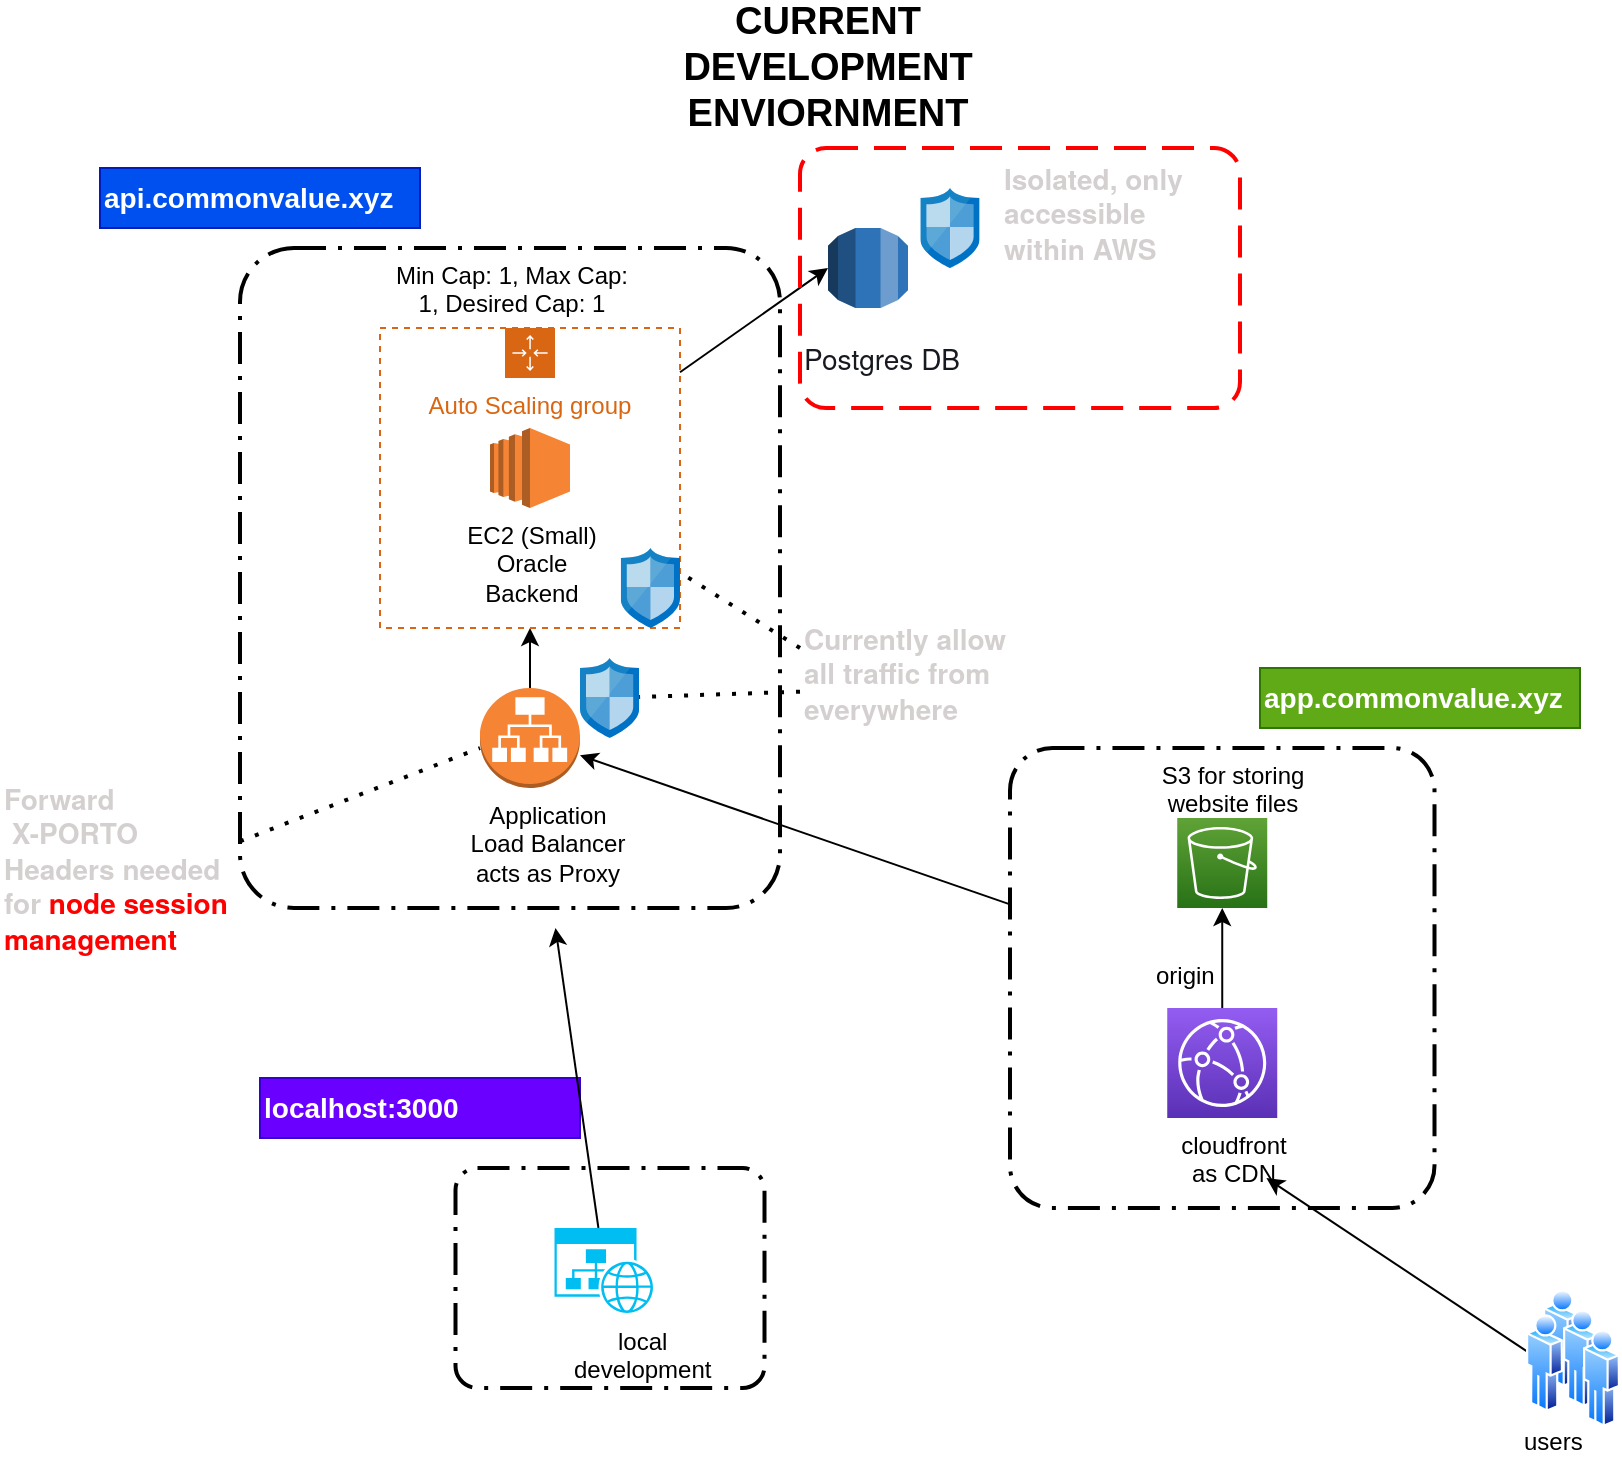 <mxfile>
    <diagram id="vVyquE8tYxF-4F52iKWe" name="Seite-1">
        <mxGraphModel dx="934" dy="569" grid="1" gridSize="10" guides="1" tooltips="1" connect="1" arrows="1" fold="1" page="1" pageScale="1" pageWidth="827" pageHeight="1169" math="0" shadow="0">
            <root>
                <mxCell id="0"/>
                <mxCell id="1" parent="0"/>
                <mxCell id="18" value="" style="rounded=1;arcSize=10;dashed=1;fillColor=none;gradientColor=none;dashPattern=8 3 1 3;strokeWidth=2;" vertex="1" parent="1">
                    <mxGeometry x="505" y="390" width="212.25" height="230" as="geometry"/>
                </mxCell>
                <mxCell id="25" value="" style="rounded=1;arcSize=10;dashed=1;fillColor=none;gradientColor=none;dashPattern=8 3 1 3;strokeWidth=2;" vertex="1" parent="1">
                    <mxGeometry x="120" y="140" width="270" height="330" as="geometry"/>
                </mxCell>
                <mxCell id="3a0hoq5Tp2BSHiIqV7mS-10" value="" style="outlineConnect=0;dashed=0;verticalLabelPosition=bottom;verticalAlign=top;align=center;html=1;shape=mxgraph.aws3.rds;fillColor=#2E73B8;gradientColor=none;" parent="1" vertex="1">
                    <mxGeometry x="414" y="130" width="40" height="40" as="geometry"/>
                </mxCell>
                <mxCell id="2" value="&lt;span style=&quot;color: rgb(22 , 25 , 31) ; font-family: &amp;#34;amazon ember&amp;#34; , &amp;#34;helvetica neue&amp;#34; , &amp;#34;roboto&amp;#34; , &amp;#34;arial&amp;#34; , sans-serif ; font-size: 14px ; font-style: normal ; font-weight: 400 ; letter-spacing: normal ; text-align: left ; text-indent: 0px ; text-transform: none ; word-spacing: 0px ; background-color: rgb(255 , 255 , 255) ; display: inline ; float: none&quot;&gt;Postgres DB&lt;/span&gt;" style="text;whiteSpace=wrap;html=1;" parent="1" vertex="1">
                    <mxGeometry x="400" y="180" width="150" height="30" as="geometry"/>
                </mxCell>
                <mxCell id="3" value="&lt;b&gt;&lt;font style=&quot;font-size: 19px&quot;&gt;CURRENT DEVELOPMENT ENVIORNMENT&lt;/font&gt;&lt;/b&gt;" style="text;html=1;strokeColor=none;fillColor=none;align=center;verticalAlign=middle;whiteSpace=wrap;rounded=0;" parent="1" vertex="1">
                    <mxGeometry x="304" y="20" width="220" height="60" as="geometry"/>
                </mxCell>
                <mxCell id="5" value="" style="sketch=0;points=[[0,0,0],[0.25,0,0],[0.5,0,0],[0.75,0,0],[1,0,0],[0,1,0],[0.25,1,0],[0.5,1,0],[0.75,1,0],[1,1,0],[0,0.25,0],[0,0.5,0],[0,0.75,0],[1,0.25,0],[1,0.5,0],[1,0.75,0]];outlineConnect=0;fontColor=#232F3E;gradientColor=#60A337;gradientDirection=north;fillColor=#277116;strokeColor=#ffffff;dashed=0;verticalLabelPosition=bottom;verticalAlign=top;align=center;html=1;fontSize=12;fontStyle=0;aspect=fixed;shape=mxgraph.aws4.resourceIcon;resIcon=mxgraph.aws4.s3;" parent="1" vertex="1">
                    <mxGeometry x="588.62" y="425" width="45" height="45" as="geometry"/>
                </mxCell>
                <mxCell id="6" value="&lt;div style=&quot;text-align: center;&quot;&gt;S3 for storing website files&lt;br&gt;&lt;/div&gt;" style="text;whiteSpace=wrap;html=1;" parent="1" vertex="1">
                    <mxGeometry x="565" y="390" width="101.38" height="30" as="geometry"/>
                </mxCell>
                <mxCell id="36" style="edgeStyle=none;html=1;entryX=0.5;entryY=1;entryDx=0;entryDy=0;entryPerimeter=0;fontSize=14;" edge="1" parent="1" source="8" target="5">
                    <mxGeometry relative="1" as="geometry"/>
                </mxCell>
                <mxCell id="8" value="" style="sketch=0;points=[[0,0,0],[0.25,0,0],[0.5,0,0],[0.75,0,0],[1,0,0],[0,1,0],[0.25,1,0],[0.5,1,0],[0.75,1,0],[1,1,0],[0,0.25,0],[0,0.5,0],[0,0.75,0],[1,0.25,0],[1,0.5,0],[1,0.75,0]];outlineConnect=0;fontColor=#232F3E;gradientColor=#945DF2;gradientDirection=north;fillColor=#5A30B5;strokeColor=#ffffff;dashed=0;verticalLabelPosition=bottom;verticalAlign=top;align=center;html=1;fontSize=12;fontStyle=0;aspect=fixed;shape=mxgraph.aws4.resourceIcon;resIcon=mxgraph.aws4.cloudfront;" parent="1" vertex="1">
                    <mxGeometry x="583.62" y="520" width="55" height="55" as="geometry"/>
                </mxCell>
                <mxCell id="9" value="&lt;div style=&quot;text-align: center;&quot;&gt;origin&lt;br&gt;&lt;/div&gt;" style="text;whiteSpace=wrap;html=1;" parent="1" vertex="1">
                    <mxGeometry x="576.12" y="490" width="70" height="30" as="geometry"/>
                </mxCell>
                <mxCell id="10" value="&lt;div style=&quot;text-align: center;&quot;&gt;cloudfront as CDN&lt;br&gt;&lt;/div&gt;" style="text;whiteSpace=wrap;html=1;" parent="1" vertex="1">
                    <mxGeometry x="580.69" y="575" width="70" height="30" as="geometry"/>
                </mxCell>
                <mxCell id="16" style="edgeStyle=none;html=1;" edge="1" parent="1" source="11" target="12">
                    <mxGeometry relative="1" as="geometry"/>
                </mxCell>
                <mxCell id="11" value="" style="outlineConnect=0;dashed=0;verticalLabelPosition=bottom;verticalAlign=top;align=center;html=1;shape=mxgraph.aws3.application_load_balancer;fillColor=#F58534;gradientColor=none;" vertex="1" parent="1">
                    <mxGeometry x="240" y="360" width="50" height="50" as="geometry"/>
                </mxCell>
                <mxCell id="26" style="edgeStyle=none;html=1;entryX=0;entryY=0.5;entryDx=0;entryDy=0;entryPerimeter=0;fontSize=14;" edge="1" parent="1" source="12" target="3a0hoq5Tp2BSHiIqV7mS-10">
                    <mxGeometry relative="1" as="geometry"/>
                </mxCell>
                <mxCell id="12" value="Auto Scaling group" style="points=[[0,0],[0.25,0],[0.5,0],[0.75,0],[1,0],[1,0.25],[1,0.5],[1,0.75],[1,1],[0.75,1],[0.5,1],[0.25,1],[0,1],[0,0.75],[0,0.5],[0,0.25]];outlineConnect=0;gradientColor=none;html=1;whiteSpace=wrap;fontSize=12;fontStyle=0;container=1;pointerEvents=0;collapsible=0;recursiveResize=0;shape=mxgraph.aws4.groupCenter;grIcon=mxgraph.aws4.group_auto_scaling_group;grStroke=1;strokeColor=#D86613;fillColor=none;verticalAlign=top;align=center;fontColor=#D86613;dashed=1;spacingTop=25;" vertex="1" parent="1">
                    <mxGeometry x="190" y="180" width="150" height="150" as="geometry"/>
                </mxCell>
                <mxCell id="3a0hoq5Tp2BSHiIqV7mS-9" value="" style="outlineConnect=0;dashed=0;verticalLabelPosition=bottom;verticalAlign=top;align=center;html=1;shape=mxgraph.aws3.ec2;fillColor=#F58534;gradientColor=none;" parent="12" vertex="1">
                    <mxGeometry x="55" y="50" width="40" height="40" as="geometry"/>
                </mxCell>
                <mxCell id="3a0hoq5Tp2BSHiIqV7mS-12" value="&lt;div style=&quot;text-align: center&quot;&gt;&lt;span&gt;EC2 (Small) Oracle Backend&lt;/span&gt;&lt;/div&gt;" style="text;whiteSpace=wrap;html=1;" parent="12" vertex="1">
                    <mxGeometry x="40" y="90" width="70" height="30" as="geometry"/>
                </mxCell>
                <mxCell id="14" value="&lt;div style=&quot;text-align: center&quot;&gt;&lt;span&gt;Min Cap: 1, Max Cap: 1, Desired Cap: 1&lt;/span&gt;&lt;/div&gt;" style="text;whiteSpace=wrap;html=1;" vertex="1" parent="1">
                    <mxGeometry x="190" y="140" width="130" height="30" as="geometry"/>
                </mxCell>
                <mxCell id="15" value="&lt;div style=&quot;text-align: center&quot;&gt;Application Load Balancer&lt;br&gt;&lt;/div&gt;&lt;div style=&quot;text-align: center&quot;&gt;acts as Proxy&lt;/div&gt;" style="text;whiteSpace=wrap;html=1;" vertex="1" parent="1">
                    <mxGeometry x="227.75" y="410" width="90" height="70" as="geometry"/>
                </mxCell>
                <mxCell id="17" value="" style="rounded=1;arcSize=10;dashed=1;fillColor=none;gradientColor=none;dashPattern=8 3 1 3;strokeWidth=2;" vertex="1" parent="1">
                    <mxGeometry x="227.75" y="600" width="154.5" height="110" as="geometry"/>
                </mxCell>
                <mxCell id="28" style="edgeStyle=none;html=1;fontSize=14;" edge="1" parent="1" source="18" target="11">
                    <mxGeometry relative="1" as="geometry"/>
                </mxCell>
                <mxCell id="21" value="&lt;div style=&quot;text-align: center&quot;&gt;&lt;b&gt;&lt;font style=&quot;font-size: 14px&quot;&gt;app.commonvalue.xyz&lt;/font&gt;&lt;/b&gt;&lt;/div&gt;" style="text;whiteSpace=wrap;html=1;fillColor=#60a917;fontColor=#ffffff;strokeColor=#2D7600;gradientColor=none;rounded=0;" vertex="1" parent="1">
                    <mxGeometry x="630" y="350" width="160" height="30" as="geometry"/>
                </mxCell>
                <mxCell id="22" value="&lt;div style=&quot;text-align: center&quot;&gt;&lt;b&gt;&lt;font style=&quot;font-size: 14px&quot;&gt;localhost:3000&lt;/font&gt;&lt;/b&gt;&lt;/div&gt;" style="text;whiteSpace=wrap;html=1;fillColor=#6a00ff;fontColor=#ffffff;strokeColor=#3700CC;rounded=0;" vertex="1" parent="1">
                    <mxGeometry x="130" y="555" width="160" height="30" as="geometry"/>
                </mxCell>
                <mxCell id="24" style="edgeStyle=none;html=1;fontSize=14;" edge="1" parent="1" source="23" target="15">
                    <mxGeometry relative="1" as="geometry"/>
                </mxCell>
                <mxCell id="23" value="" style="verticalLabelPosition=bottom;html=1;verticalAlign=top;align=center;strokeColor=none;fillColor=#00BEF2;shape=mxgraph.azure.website_generic;pointerEvents=1;rounded=0;fontSize=14;" vertex="1" parent="1">
                    <mxGeometry x="277.25" y="630" width="50" height="42.5" as="geometry"/>
                </mxCell>
                <mxCell id="27" value="&lt;div style=&quot;text-align: center&quot;&gt;&lt;b&gt;&lt;font style=&quot;font-size: 14px&quot;&gt;api.commonvalue.xyz&lt;/font&gt;&lt;/b&gt;&lt;/div&gt;" style="text;whiteSpace=wrap;html=1;fillColor=#0050ef;strokeColor=#001DBC;rounded=0;fontColor=#ffffff;" vertex="1" parent="1">
                    <mxGeometry x="50" y="100" width="160" height="30" as="geometry"/>
                </mxCell>
                <mxCell id="29" value="" style="aspect=fixed;perimeter=ellipsePerimeter;html=1;align=center;shadow=0;dashed=0;spacingTop=3;image;image=img/lib/active_directory/user.svg;rounded=0;fontSize=14;gradientColor=none;" vertex="1" parent="1">
                    <mxGeometry x="771.5" y="660" width="18.5" height="50" as="geometry"/>
                </mxCell>
                <mxCell id="30" value="" style="aspect=fixed;perimeter=ellipsePerimeter;html=1;align=center;shadow=0;dashed=0;spacingTop=3;image;image=img/lib/active_directory/user.svg;rounded=0;fontSize=14;gradientColor=none;" vertex="1" parent="1">
                    <mxGeometry x="781.5" y="670" width="18.5" height="50" as="geometry"/>
                </mxCell>
                <mxCell id="31" value="" style="aspect=fixed;perimeter=ellipsePerimeter;html=1;align=center;shadow=0;dashed=0;spacingTop=3;image;image=img/lib/active_directory/user.svg;rounded=0;fontSize=14;gradientColor=none;" vertex="1" parent="1">
                    <mxGeometry x="791.5" y="680" width="18.5" height="50" as="geometry"/>
                </mxCell>
                <mxCell id="33" style="edgeStyle=none;html=1;entryX=0.75;entryY=1;entryDx=0;entryDy=0;fontSize=14;" edge="1" parent="1" source="32" target="10">
                    <mxGeometry relative="1" as="geometry"/>
                </mxCell>
                <mxCell id="32" value="" style="aspect=fixed;perimeter=ellipsePerimeter;html=1;align=center;shadow=0;dashed=0;spacingTop=3;image;image=img/lib/active_directory/user.svg;rounded=0;fontSize=14;gradientColor=none;" vertex="1" parent="1">
                    <mxGeometry x="763" y="672.5" width="18.5" height="50" as="geometry"/>
                </mxCell>
                <mxCell id="34" value="&lt;div style=&quot;text-align: center&quot;&gt;users&lt;br&gt;&lt;/div&gt;" style="text;whiteSpace=wrap;html=1;" vertex="1" parent="1">
                    <mxGeometry x="760" y="722.5" width="40" height="30" as="geometry"/>
                </mxCell>
                <mxCell id="35" value="&lt;div style=&quot;text-align: center&quot;&gt;local development&lt;br&gt;&lt;/div&gt;" style="text;whiteSpace=wrap;html=1;" vertex="1" parent="1">
                    <mxGeometry x="285" y="672.5" width="40" height="30" as="geometry"/>
                </mxCell>
                <mxCell id="37" value="&lt;span style=&quot;font-family: &amp;#34;amazon ember&amp;#34; , &amp;#34;helvetica neue&amp;#34; , &amp;#34;roboto&amp;#34; , &amp;#34;arial&amp;#34; , sans-serif ; font-size: 14px ; font-style: normal ; letter-spacing: normal ; text-align: left ; text-indent: 0px ; text-transform: none ; word-spacing: 0px ; display: inline ; float: none&quot;&gt;&lt;b&gt;&lt;font color=&quot;#d4d0cf&quot;&gt;Forward&lt;/font&gt;&lt;br&gt;&lt;font color=&quot;#d4d0cf&quot;&gt;&amp;nbsp;X-PORTO Headers needed for &lt;/font&gt;&lt;font color=&quot;#ff0000&quot;&gt;node session management&lt;/font&gt;&lt;/b&gt;&lt;br&gt;&lt;/span&gt;" style="text;whiteSpace=wrap;html=1;fillColor=none;" vertex="1" parent="1">
                    <mxGeometry y="400" width="120" height="120" as="geometry"/>
                </mxCell>
                <mxCell id="39" value="" style="endArrow=none;dashed=1;html=1;dashPattern=1 3;strokeWidth=2;fontSize=14;fontColor=#D4D0CF;" edge="1" parent="1" source="37">
                    <mxGeometry width="50" height="50" relative="1" as="geometry">
                        <mxPoint x="420" y="370" as="sourcePoint"/>
                        <mxPoint x="240" y="390" as="targetPoint"/>
                    </mxGeometry>
                </mxCell>
                <mxCell id="40" value="" style="sketch=0;aspect=fixed;html=1;points=[];align=center;image;fontSize=12;image=img/lib/mscae/Network_Security_Groups_Classic.svg;rounded=0;labelBackgroundColor=none;fontColor=#D4D0CF;fillColor=none;gradientColor=none;" vertex="1" parent="1">
                    <mxGeometry x="290" y="345" width="29.6" height="40" as="geometry"/>
                </mxCell>
                <mxCell id="41" value="&lt;span style=&quot;font-family: &amp;#34;amazon ember&amp;#34; , &amp;#34;helvetica neue&amp;#34; , &amp;#34;roboto&amp;#34; , &amp;#34;arial&amp;#34; , sans-serif ; font-size: 14px ; font-style: normal ; letter-spacing: normal ; text-align: left ; text-indent: 0px ; text-transform: none ; word-spacing: 0px ; display: inline ; float: none&quot;&gt;&lt;font color=&quot;#d4d0cf&quot;&gt;&lt;b&gt;Currently allow all traffic from everywhere&lt;/b&gt;&lt;/font&gt;&lt;br&gt;&lt;/span&gt;" style="text;whiteSpace=wrap;html=1;fillColor=none;" vertex="1" parent="1">
                    <mxGeometry x="400" y="320" width="110" height="80" as="geometry"/>
                </mxCell>
                <mxCell id="44" value="" style="endArrow=none;dashed=1;html=1;dashPattern=1 3;strokeWidth=2;fontSize=14;fontColor=#D4D0CF;" edge="1" parent="1" source="41" target="40">
                    <mxGeometry width="50" height="50" relative="1" as="geometry">
                        <mxPoint x="140" y="447.143" as="sourcePoint"/>
                        <mxPoint x="290.0" y="390" as="targetPoint"/>
                    </mxGeometry>
                </mxCell>
                <mxCell id="45" value="" style="sketch=0;aspect=fixed;html=1;points=[];align=center;image;fontSize=12;image=img/lib/mscae/Network_Security_Groups_Classic.svg;rounded=0;labelBackgroundColor=none;fontColor=#D4D0CF;fillColor=none;gradientColor=none;" vertex="1" parent="1">
                    <mxGeometry x="310.4" y="290" width="29.6" height="40" as="geometry"/>
                </mxCell>
                <mxCell id="47" value="" style="endArrow=none;dashed=1;html=1;dashPattern=1 3;strokeWidth=2;fontSize=14;fontColor=#D4D0CF;exitX=0;exitY=0.25;exitDx=0;exitDy=0;" edge="1" parent="1" source="41" target="12">
                    <mxGeometry width="50" height="50" relative="1" as="geometry">
                        <mxPoint x="410.0" y="372.119" as="sourcePoint"/>
                        <mxPoint x="350.0" y="374.43" as="targetPoint"/>
                    </mxGeometry>
                </mxCell>
                <mxCell id="48" value="" style="sketch=0;aspect=fixed;html=1;points=[];align=center;image;fontSize=12;image=img/lib/mscae/Network_Security_Groups_Classic.svg;rounded=0;labelBackgroundColor=none;fontColor=#D4D0CF;fillColor=none;gradientColor=none;" vertex="1" parent="1">
                    <mxGeometry x="460.2" y="110" width="29.6" height="40" as="geometry"/>
                </mxCell>
                <mxCell id="49" value="&lt;span style=&quot;font-family: &amp;#34;amazon ember&amp;#34; , &amp;#34;helvetica neue&amp;#34; , &amp;#34;roboto&amp;#34; , &amp;#34;arial&amp;#34; , sans-serif ; font-size: 14px ; font-style: normal ; letter-spacing: normal ; text-align: left ; text-indent: 0px ; text-transform: none ; word-spacing: 0px ; display: inline ; float: none&quot;&gt;&lt;font color=&quot;#d4d0cf&quot;&gt;&lt;b&gt;Isolated, only accessible within AWS&lt;/b&gt;&lt;/font&gt;&lt;br&gt;&lt;/span&gt;" style="text;whiteSpace=wrap;html=1;fillColor=none;" vertex="1" parent="1">
                    <mxGeometry x="500" y="90" width="110" height="80" as="geometry"/>
                </mxCell>
                <mxCell id="50" value="" style="rounded=1;arcSize=10;dashed=1;strokeColor=#ff0000;fillColor=none;gradientColor=none;dashPattern=8 4;strokeWidth=2;labelBackgroundColor=none;fontSize=14;fontColor=#D4D0CF;" vertex="1" parent="1">
                    <mxGeometry x="400" y="90" width="220" height="130" as="geometry"/>
                </mxCell>
            </root>
        </mxGraphModel>
    </diagram>
</mxfile>